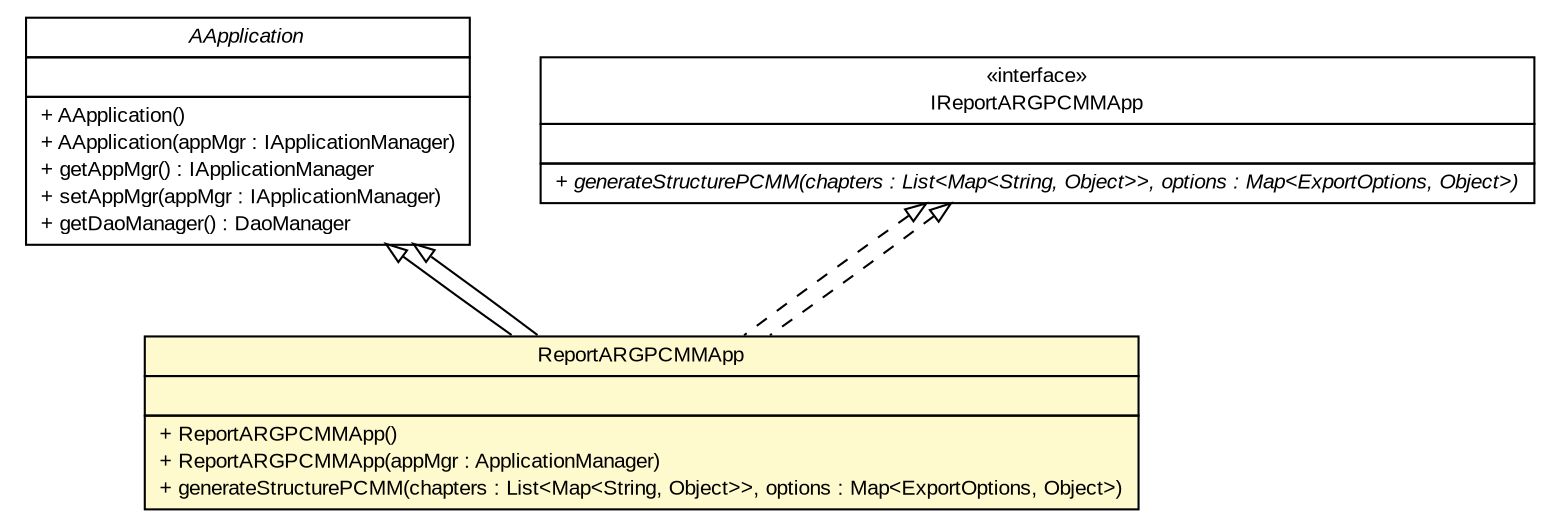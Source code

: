 #!/usr/local/bin/dot
#
# Class diagram 
# Generated by UMLGraph version R5_6-24-gf6e263 (http://www.umlgraph.org/)
#

digraph G {
	edge [fontname="arial",fontsize=10,labelfontname="arial",labelfontsize=10];
	node [fontname="arial",fontsize=10,shape=plaintext];
	nodesep=0.25;
	ranksep=0.5;
	// gov.sandia.cf.application.AApplication
	c376145 [label=<<table title="gov.sandia.cf.application.AApplication" border="0" cellborder="1" cellspacing="0" cellpadding="2" port="p" href="../AApplication.html">
		<tr><td><table border="0" cellspacing="0" cellpadding="1">
<tr><td align="center" balign="center"><font face="arial italic"> AApplication </font></td></tr>
		</table></td></tr>
		<tr><td><table border="0" cellspacing="0" cellpadding="1">
<tr><td align="left" balign="left">  </td></tr>
		</table></td></tr>
		<tr><td><table border="0" cellspacing="0" cellpadding="1">
<tr><td align="left" balign="left"> + AApplication() </td></tr>
<tr><td align="left" balign="left"> + AApplication(appMgr : IApplicationManager) </td></tr>
<tr><td align="left" balign="left"> + getAppMgr() : IApplicationManager </td></tr>
<tr><td align="left" balign="left"> + setAppMgr(appMgr : IApplicationManager) </td></tr>
<tr><td align="left" balign="left"> + getDaoManager() : DaoManager </td></tr>
		</table></td></tr>
		</table>>, URL="../AApplication.html", fontname="arial", fontcolor="black", fontsize=10.0];
	// gov.sandia.cf.application.impl.ReportARGPCMMApp
	c376238 [label=<<table title="gov.sandia.cf.application.impl.ReportARGPCMMApp" border="0" cellborder="1" cellspacing="0" cellpadding="2" port="p" bgcolor="lemonChiffon" href="./ReportARGPCMMApp.html">
		<tr><td><table border="0" cellspacing="0" cellpadding="1">
<tr><td align="center" balign="center"> ReportARGPCMMApp </td></tr>
		</table></td></tr>
		<tr><td><table border="0" cellspacing="0" cellpadding="1">
<tr><td align="left" balign="left">  </td></tr>
		</table></td></tr>
		<tr><td><table border="0" cellspacing="0" cellpadding="1">
<tr><td align="left" balign="left"> + ReportARGPCMMApp() </td></tr>
<tr><td align="left" balign="left"> + ReportARGPCMMApp(appMgr : ApplicationManager) </td></tr>
<tr><td align="left" balign="left"> + generateStructurePCMM(chapters : List&lt;Map&lt;String, Object&gt;&gt;, options : Map&lt;ExportOptions, Object&gt;) </td></tr>
		</table></td></tr>
		</table>>, URL="./ReportARGPCMMApp.html", fontname="arial", fontcolor="black", fontsize=10.0];
	// gov.sandia.cf.application.IReportARGPCMMApp
	c376250 [label=<<table title="gov.sandia.cf.application.IReportARGPCMMApp" border="0" cellborder="1" cellspacing="0" cellpadding="2" port="p" href="../IReportARGPCMMApp.html">
		<tr><td><table border="0" cellspacing="0" cellpadding="1">
<tr><td align="center" balign="center"> &#171;interface&#187; </td></tr>
<tr><td align="center" balign="center"> IReportARGPCMMApp </td></tr>
		</table></td></tr>
		<tr><td><table border="0" cellspacing="0" cellpadding="1">
<tr><td align="left" balign="left">  </td></tr>
		</table></td></tr>
		<tr><td><table border="0" cellspacing="0" cellpadding="1">
<tr><td align="left" balign="left"><font face="arial italic" point-size="10.0"> + generateStructurePCMM(chapters : List&lt;Map&lt;String, Object&gt;&gt;, options : Map&lt;ExportOptions, Object&gt;) </font></td></tr>
		</table></td></tr>
		</table>>, URL="../IReportARGPCMMApp.html", fontname="arial", fontcolor="black", fontsize=10.0];
	//gov.sandia.cf.application.impl.ReportARGPCMMApp extends gov.sandia.cf.application.AApplication
	c376145:p -> c376238:p [dir=back,arrowtail=empty];
	//gov.sandia.cf.application.impl.ReportARGPCMMApp implements gov.sandia.cf.application.IReportARGPCMMApp
	c376250:p -> c376238:p [dir=back,arrowtail=empty,style=dashed];
	//gov.sandia.cf.application.impl.ReportARGPCMMApp extends gov.sandia.cf.application.AApplication
	c376145:p -> c376238:p [dir=back,arrowtail=empty];
	//gov.sandia.cf.application.impl.ReportARGPCMMApp implements gov.sandia.cf.application.IReportARGPCMMApp
	c376250:p -> c376238:p [dir=back,arrowtail=empty,style=dashed];
}

